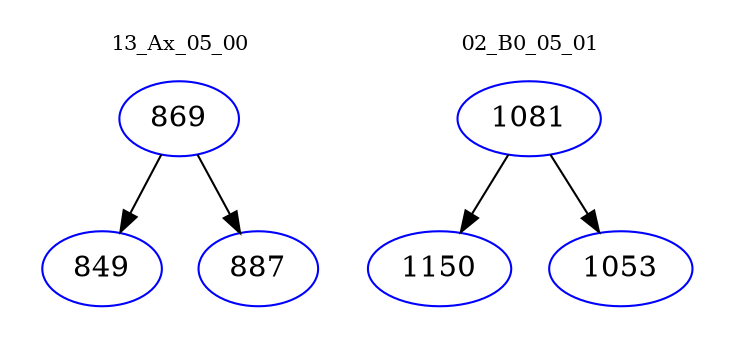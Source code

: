 digraph{
subgraph cluster_0 {
color = white
label = "13_Ax_05_00";
fontsize=10;
T0_869 [label="869", color="blue"]
T0_869 -> T0_849 [color="black"]
T0_849 [label="849", color="blue"]
T0_869 -> T0_887 [color="black"]
T0_887 [label="887", color="blue"]
}
subgraph cluster_1 {
color = white
label = "02_B0_05_01";
fontsize=10;
T1_1081 [label="1081", color="blue"]
T1_1081 -> T1_1150 [color="black"]
T1_1150 [label="1150", color="blue"]
T1_1081 -> T1_1053 [color="black"]
T1_1053 [label="1053", color="blue"]
}
}
